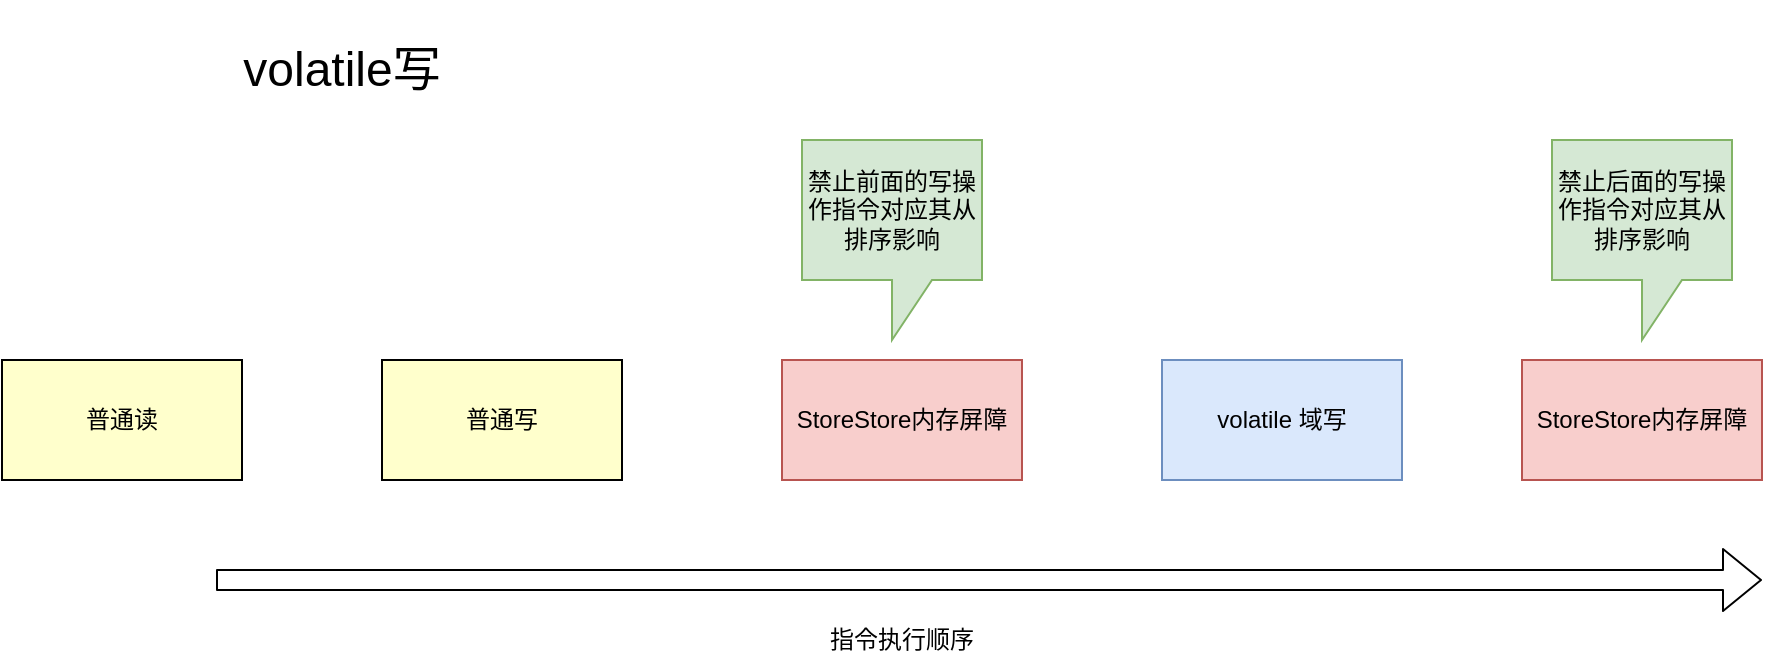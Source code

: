 <mxfile version="13.8.5" type="device"><diagram id="XRD84t6B51ODJpe-LS9B" name="Page-1"><mxGraphModel dx="1186" dy="689" grid="1" gridSize="10" guides="1" tooltips="1" connect="1" arrows="1" fold="1" page="1" pageScale="1" pageWidth="827" pageHeight="1169" math="0" shadow="0"><root><mxCell id="0"/><mxCell id="1" parent="0"/><mxCell id="1YMrZRKbjFXcLoXJBMB9-1" value="普通读" style="rounded=0;whiteSpace=wrap;html=1;fillColor=#FFFFCC;" parent="1" vertex="1"><mxGeometry x="30" y="220" width="120" height="60" as="geometry"/></mxCell><mxCell id="1YMrZRKbjFXcLoXJBMB9-2" value="普通写" style="rounded=0;whiteSpace=wrap;html=1;fillColor=#FFFFCC;" parent="1" vertex="1"><mxGeometry x="220" y="220" width="120" height="60" as="geometry"/></mxCell><mxCell id="1YMrZRKbjFXcLoXJBMB9-3" value="StoreStore内存屏障" style="rounded=0;whiteSpace=wrap;html=1;fillColor=#f8cecc;strokeColor=#b85450;" parent="1" vertex="1"><mxGeometry x="420" y="220" width="120" height="60" as="geometry"/></mxCell><mxCell id="1YMrZRKbjFXcLoXJBMB9-4" value="volatile 域写" style="rounded=0;whiteSpace=wrap;html=1;fillColor=#dae8fc;strokeColor=#6c8ebf;" parent="1" vertex="1"><mxGeometry x="610" y="220" width="120" height="60" as="geometry"/></mxCell><mxCell id="1YMrZRKbjFXcLoXJBMB9-5" value="&lt;span&gt;StoreStore内存屏障&lt;/span&gt;" style="rounded=0;whiteSpace=wrap;html=1;fillColor=#f8cecc;strokeColor=#b85450;" parent="1" vertex="1"><mxGeometry x="790" y="220" width="120" height="60" as="geometry"/></mxCell><mxCell id="1YMrZRKbjFXcLoXJBMB9-6" value="" style="shape=flexArrow;endArrow=classic;html=1;" parent="1" edge="1"><mxGeometry width="50" height="50" relative="1" as="geometry"><mxPoint x="137" y="330" as="sourcePoint"/><mxPoint x="910" y="330" as="targetPoint"/></mxGeometry></mxCell><mxCell id="1YMrZRKbjFXcLoXJBMB9-7" value="指令执行顺序" style="text;html=1;strokeColor=none;fillColor=none;align=center;verticalAlign=middle;whiteSpace=wrap;rounded=0;" parent="1" vertex="1"><mxGeometry x="372" y="350" width="216" height="20" as="geometry"/></mxCell><mxCell id="1YMrZRKbjFXcLoXJBMB9-8" value="禁止前面的写操作指令对应其从排序影响" style="shape=callout;whiteSpace=wrap;html=1;perimeter=calloutPerimeter;fillColor=#d5e8d4;size=30;position=0.5;strokeColor=#82b366;" parent="1" vertex="1"><mxGeometry x="430" y="110" width="90" height="100" as="geometry"/></mxCell><mxCell id="1YMrZRKbjFXcLoXJBMB9-9" value="禁止后面的写操作指令对应其从排序影响" style="shape=callout;whiteSpace=wrap;html=1;perimeter=calloutPerimeter;fillColor=#d5e8d4;size=30;position=0.5;strokeColor=#82b366;" parent="1" vertex="1"><mxGeometry x="805" y="110" width="90" height="100" as="geometry"/></mxCell><mxCell id="1YMrZRKbjFXcLoXJBMB9-10" value="&lt;font style=&quot;font-size: 24px&quot;&gt;volatile写&lt;/font&gt;" style="text;html=1;strokeColor=none;fillColor=none;align=center;verticalAlign=middle;whiteSpace=wrap;rounded=0;" parent="1" vertex="1"><mxGeometry x="40" y="40" width="320" height="70" as="geometry"/></mxCell></root></mxGraphModel></diagram></mxfile>
